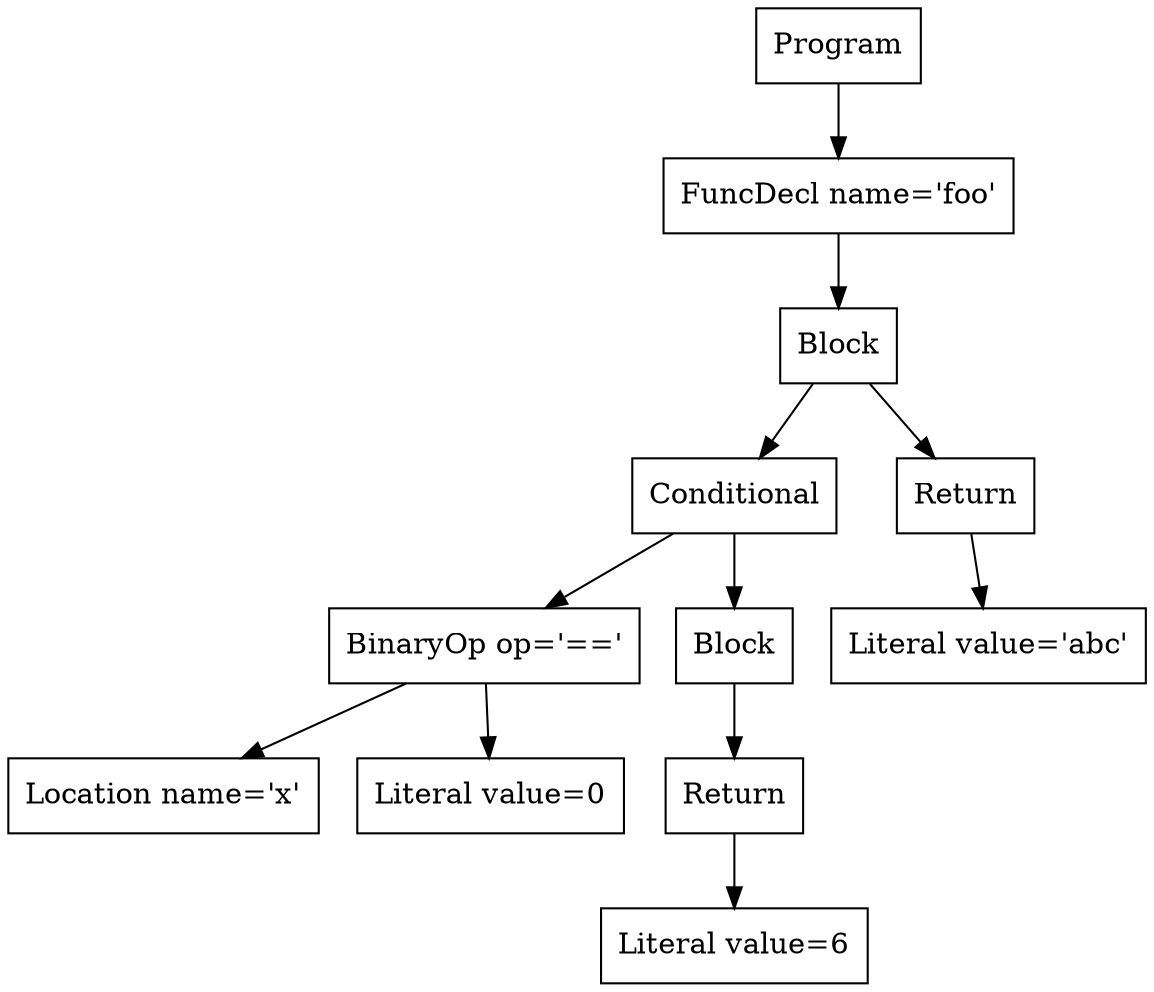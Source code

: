 digraph AST {
5 [shape=box, label="Location name='x'"];
6 [shape=box, label="Literal value=0"];
4 [shape=box, label="BinaryOp op='=='"];
4 -> 5;
4 -> 6;
9 [shape=box, label="Literal value=6"];
8 [shape=box, label="Return"];
8 -> 9;
7 [shape=box, label="Block"];
7 -> 8;
3 [shape=box, label="Conditional"];
3 -> 4;
3 -> 7;
11 [shape=box, label="Literal value='abc'"];
10 [shape=box, label="Return"];
10 -> 11;
2 [shape=box, label="Block"];
2 -> 3;
2 -> 10;
1 [shape=box, label="FuncDecl name='foo'"];
1 -> 2;
0 [shape=box, label="Program"];
0 -> 1;
}
